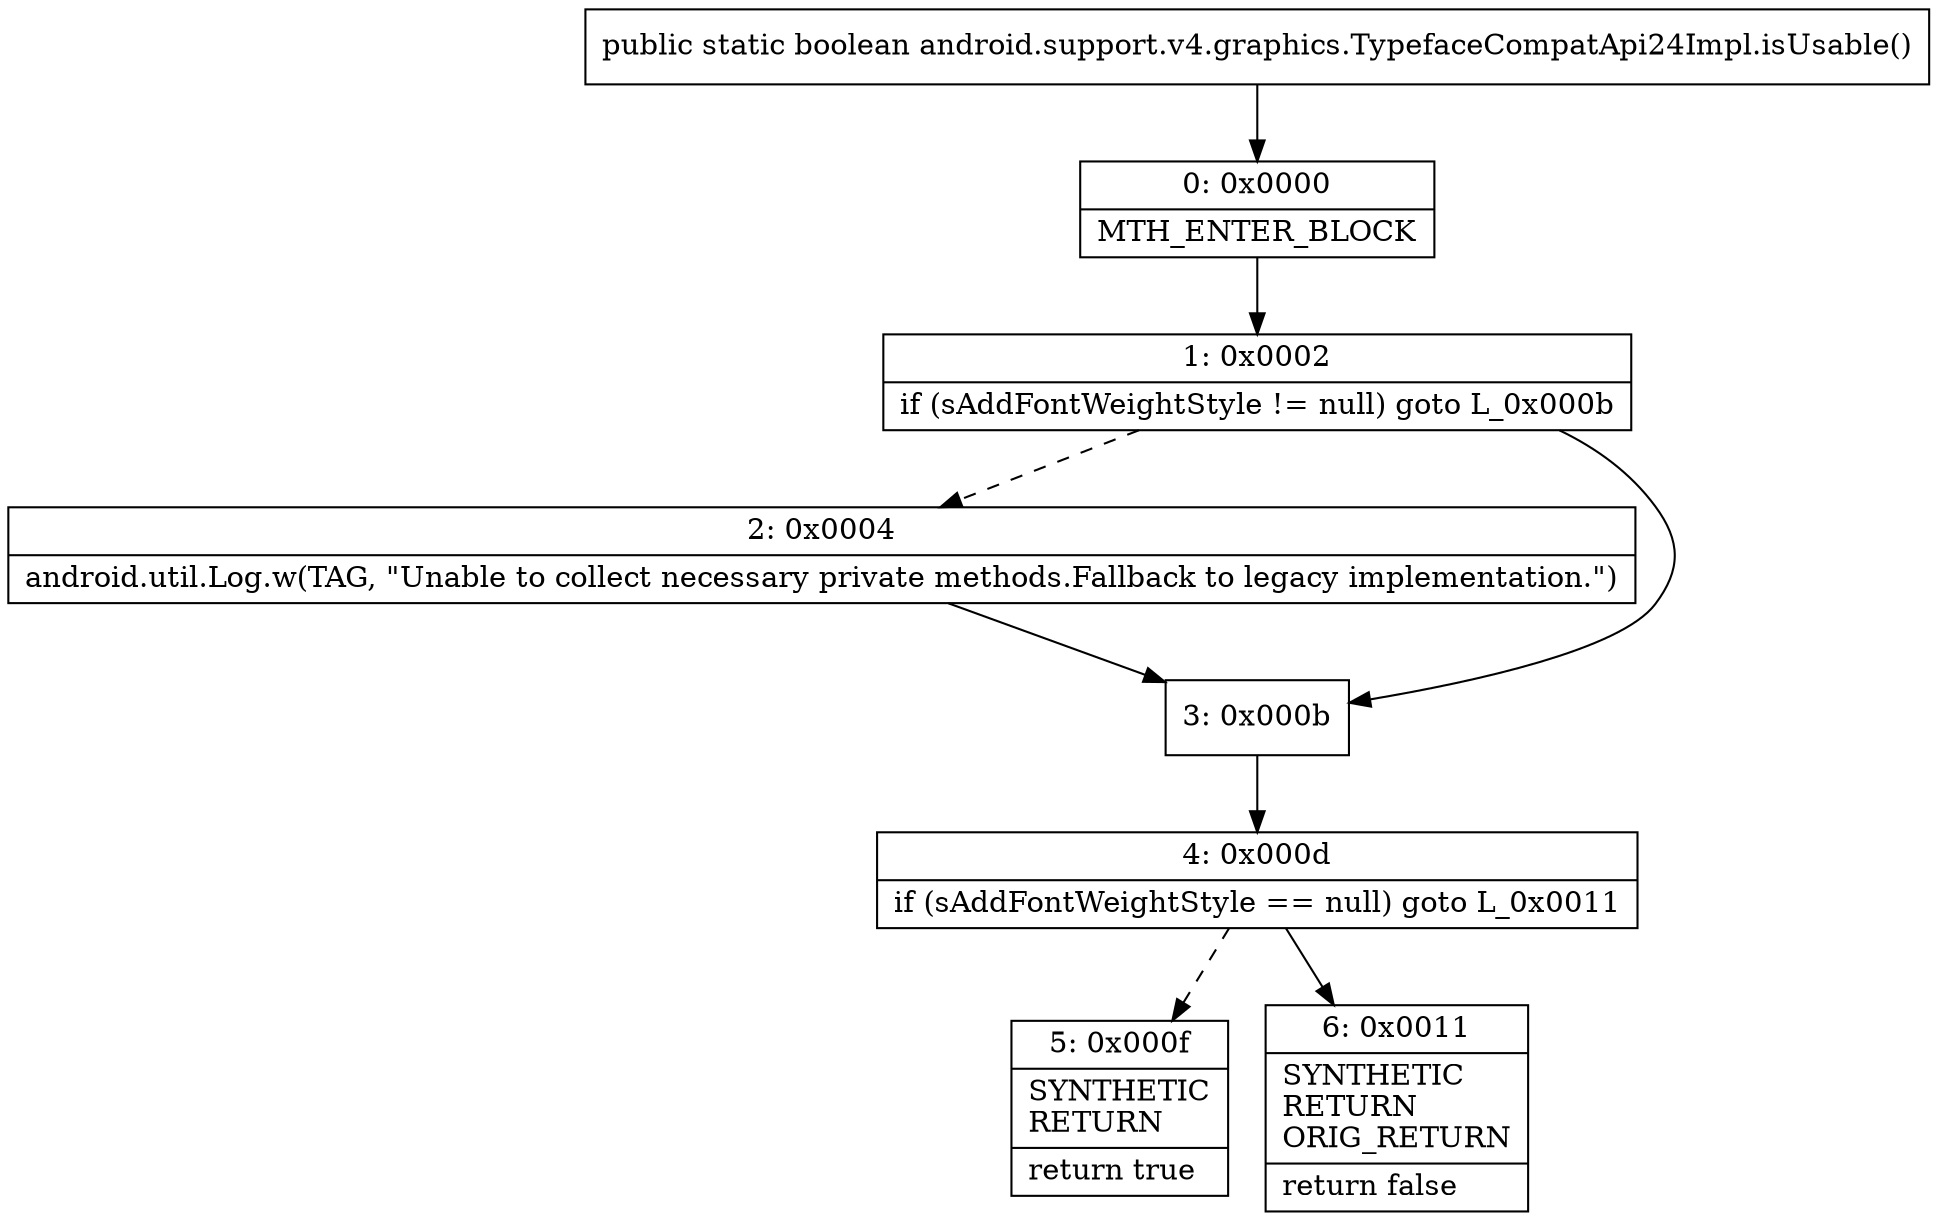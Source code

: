 digraph "CFG forandroid.support.v4.graphics.TypefaceCompatApi24Impl.isUsable()Z" {
Node_0 [shape=record,label="{0\:\ 0x0000|MTH_ENTER_BLOCK\l}"];
Node_1 [shape=record,label="{1\:\ 0x0002|if (sAddFontWeightStyle != null) goto L_0x000b\l}"];
Node_2 [shape=record,label="{2\:\ 0x0004|android.util.Log.w(TAG, \"Unable to collect necessary private methods.Fallback to legacy implementation.\")\l}"];
Node_3 [shape=record,label="{3\:\ 0x000b}"];
Node_4 [shape=record,label="{4\:\ 0x000d|if (sAddFontWeightStyle == null) goto L_0x0011\l}"];
Node_5 [shape=record,label="{5\:\ 0x000f|SYNTHETIC\lRETURN\l|return true\l}"];
Node_6 [shape=record,label="{6\:\ 0x0011|SYNTHETIC\lRETURN\lORIG_RETURN\l|return false\l}"];
MethodNode[shape=record,label="{public static boolean android.support.v4.graphics.TypefaceCompatApi24Impl.isUsable() }"];
MethodNode -> Node_0;
Node_0 -> Node_1;
Node_1 -> Node_2[style=dashed];
Node_1 -> Node_3;
Node_2 -> Node_3;
Node_3 -> Node_4;
Node_4 -> Node_5[style=dashed];
Node_4 -> Node_6;
}

